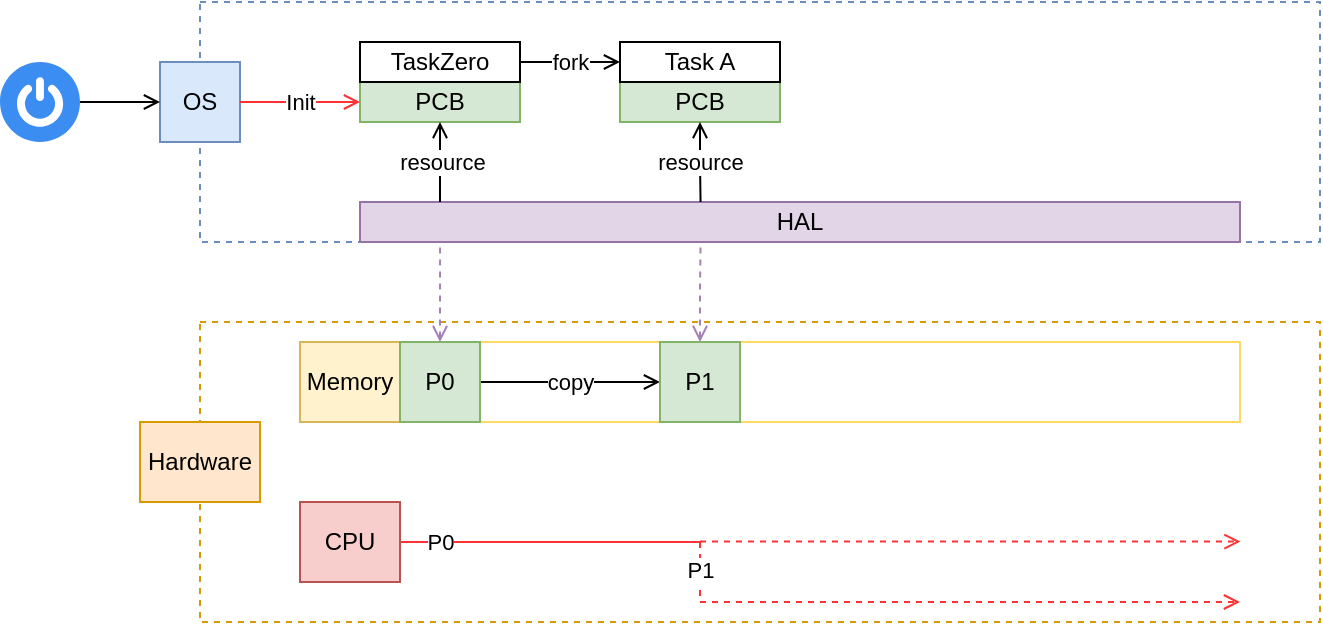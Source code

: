 <mxfile version="22.1.5" type="github">
  <diagram name="第 1 页" id="RCEsAeR_6kEGoFbnVj3r">
    <mxGraphModel dx="965" dy="523" grid="1" gridSize="10" guides="1" tooltips="1" connect="1" arrows="1" fold="1" page="1" pageScale="1" pageWidth="827" pageHeight="1169" math="0" shadow="0">
      <root>
        <mxCell id="0" />
        <mxCell id="1" parent="0" />
        <mxCell id="O4WzFT8B_sTA61EFraeZ-23" value="" style="rounded=0;whiteSpace=wrap;html=1;dashed=1;fillColor=#FFFFFF;strokeColor=#6c8ebf;" vertex="1" parent="1">
          <mxGeometry x="200" y="120" width="560" height="120" as="geometry" />
        </mxCell>
        <mxCell id="O4WzFT8B_sTA61EFraeZ-2" value="OS" style="rounded=0;whiteSpace=wrap;html=1;fillColor=#dae8fc;strokeColor=#6c8ebf;" vertex="1" parent="1">
          <mxGeometry x="180" y="150" width="40" height="40" as="geometry" />
        </mxCell>
        <mxCell id="O4WzFT8B_sTA61EFraeZ-5" value="" style="edgeStyle=orthogonalEdgeStyle;rounded=0;orthogonalLoop=1;jettySize=auto;html=1;endArrow=open;endFill=0;" edge="1" parent="1" source="O4WzFT8B_sTA61EFraeZ-4" target="O4WzFT8B_sTA61EFraeZ-2">
          <mxGeometry relative="1" as="geometry" />
        </mxCell>
        <mxCell id="O4WzFT8B_sTA61EFraeZ-4" value="" style="sketch=0;html=1;aspect=fixed;strokeColor=none;shadow=0;fillColor=#3B8DF1;verticalAlign=top;labelPosition=center;verticalLabelPosition=bottom;shape=mxgraph.gcp2.a7_power" vertex="1" parent="1">
          <mxGeometry x="100" y="150" width="40" height="40" as="geometry" />
        </mxCell>
        <mxCell id="O4WzFT8B_sTA61EFraeZ-8" value="" style="rounded=0;whiteSpace=wrap;html=1;fillColor=none;strokeColor=#d79b00;dashed=1;" vertex="1" parent="1">
          <mxGeometry x="200" y="280" width="560" height="150" as="geometry" />
        </mxCell>
        <mxCell id="O4WzFT8B_sTA61EFraeZ-9" value="HAL" style="rounded=0;whiteSpace=wrap;html=1;fillColor=#e1d5e7;strokeColor=#9673a6;" vertex="1" parent="1">
          <mxGeometry x="280" y="220" width="440" height="20" as="geometry" />
        </mxCell>
        <mxCell id="O4WzFT8B_sTA61EFraeZ-17" value="PCB" style="rounded=0;whiteSpace=wrap;html=1;fillColor=#d5e8d4;strokeColor=#82b366;" vertex="1" parent="1">
          <mxGeometry x="280" y="160" width="80" height="20" as="geometry" />
        </mxCell>
        <mxCell id="O4WzFT8B_sTA61EFraeZ-31" value="Init" style="edgeStyle=orthogonalEdgeStyle;rounded=0;orthogonalLoop=1;jettySize=auto;html=1;exitX=1;exitY=0.5;exitDx=0;exitDy=0;entryX=0;entryY=0.5;entryDx=0;entryDy=0;endArrow=open;endFill=0;strokeColor=#FF3333;" edge="1" parent="1" source="O4WzFT8B_sTA61EFraeZ-2" target="O4WzFT8B_sTA61EFraeZ-17">
          <mxGeometry relative="1" as="geometry">
            <mxPoint x="220" y="170" as="sourcePoint" />
            <mxPoint x="260" y="170" as="targetPoint" />
            <mxPoint as="offset" />
          </mxGeometry>
        </mxCell>
        <mxCell id="O4WzFT8B_sTA61EFraeZ-52" value="fork" style="edgeStyle=orthogonalEdgeStyle;rounded=0;orthogonalLoop=1;jettySize=auto;html=1;exitX=1;exitY=0.5;exitDx=0;exitDy=0;entryX=0;entryY=0.5;entryDx=0;entryDy=0;endArrow=open;endFill=0;" edge="1" parent="1" source="O4WzFT8B_sTA61EFraeZ-29" target="O4WzFT8B_sTA61EFraeZ-35">
          <mxGeometry relative="1" as="geometry" />
        </mxCell>
        <mxCell id="O4WzFT8B_sTA61EFraeZ-29" value="TaskZero" style="rounded=0;whiteSpace=wrap;html=1;" vertex="1" parent="1">
          <mxGeometry x="280" y="140" width="80" height="20" as="geometry" />
        </mxCell>
        <mxCell id="O4WzFT8B_sTA61EFraeZ-34" value="PCB" style="rounded=0;whiteSpace=wrap;html=1;fillColor=#d5e8d4;strokeColor=#82b366;" vertex="1" parent="1">
          <mxGeometry x="410" y="160" width="80" height="20" as="geometry" />
        </mxCell>
        <mxCell id="O4WzFT8B_sTA61EFraeZ-35" value="Task A" style="rounded=0;whiteSpace=wrap;html=1;" vertex="1" parent="1">
          <mxGeometry x="410" y="140" width="80" height="20" as="geometry" />
        </mxCell>
        <mxCell id="O4WzFT8B_sTA61EFraeZ-58" value="P0" style="edgeStyle=orthogonalEdgeStyle;rounded=0;orthogonalLoop=1;jettySize=auto;html=1;exitX=1;exitY=0.5;exitDx=0;exitDy=0;endArrow=none;endFill=0;strokeColor=#FF3333;" edge="1" parent="1" source="O4WzFT8B_sTA61EFraeZ-46">
          <mxGeometry x="-0.734" relative="1" as="geometry">
            <mxPoint x="450" y="390" as="targetPoint" />
            <mxPoint as="offset" />
          </mxGeometry>
        </mxCell>
        <mxCell id="O4WzFT8B_sTA61EFraeZ-46" value="CPU" style="rounded=0;whiteSpace=wrap;html=1;fillColor=#f8cecc;strokeColor=#b85450;" vertex="1" parent="1">
          <mxGeometry x="250" y="370" width="50" height="40" as="geometry" />
        </mxCell>
        <mxCell id="O4WzFT8B_sTA61EFraeZ-47" value="&lt;div class=&quot;lake-content&quot;&gt;Hardware&lt;/div&gt;" style="rounded=0;whiteSpace=wrap;html=1;fillColor=#ffe6cc;strokeColor=#d79b00;" vertex="1" parent="1">
          <mxGeometry x="170" y="330" width="60" height="40" as="geometry" />
        </mxCell>
        <mxCell id="O4WzFT8B_sTA61EFraeZ-50" value="Memory" style="rounded=0;whiteSpace=wrap;html=1;fillColor=#fff2cc;strokeColor=#d6b656;" vertex="1" parent="1">
          <mxGeometry x="250" y="290" width="50" height="40" as="geometry" />
        </mxCell>
        <mxCell id="O4WzFT8B_sTA61EFraeZ-53" value="resource" style="edgeStyle=orthogonalEdgeStyle;rounded=0;orthogonalLoop=1;jettySize=auto;html=1;exitX=0.5;exitY=1;exitDx=0;exitDy=0;endArrow=none;endFill=0;startArrow=open;startFill=0;" edge="1" parent="1" source="O4WzFT8B_sTA61EFraeZ-17">
          <mxGeometry relative="1" as="geometry">
            <mxPoint x="320" y="220" as="targetPoint" />
          </mxGeometry>
        </mxCell>
        <mxCell id="O4WzFT8B_sTA61EFraeZ-54" value="" style="rounded=0;whiteSpace=wrap;html=1;fillColor=none;strokeColor=#FFD966;" vertex="1" parent="1">
          <mxGeometry x="300" y="290" width="420" height="40" as="geometry" />
        </mxCell>
        <mxCell id="O4WzFT8B_sTA61EFraeZ-61" value="copy" style="edgeStyle=orthogonalEdgeStyle;rounded=0;orthogonalLoop=1;jettySize=auto;html=1;exitX=1;exitY=0.5;exitDx=0;exitDy=0;endArrow=open;endFill=0;" edge="1" parent="1" source="O4WzFT8B_sTA61EFraeZ-55" target="O4WzFT8B_sTA61EFraeZ-56">
          <mxGeometry relative="1" as="geometry" />
        </mxCell>
        <mxCell id="O4WzFT8B_sTA61EFraeZ-55" value="P0" style="rounded=0;whiteSpace=wrap;html=1;fillColor=#d5e8d4;strokeColor=#82b366;shadow=0;" vertex="1" parent="1">
          <mxGeometry x="300" y="290" width="40" height="40" as="geometry" />
        </mxCell>
        <mxCell id="O4WzFT8B_sTA61EFraeZ-56" value="P1" style="rounded=0;whiteSpace=wrap;html=1;fillColor=#d5e8d4;strokeColor=#82b366;" vertex="1" parent="1">
          <mxGeometry x="430" y="290" width="40" height="40" as="geometry" />
        </mxCell>
        <mxCell id="O4WzFT8B_sTA61EFraeZ-57" value="resource" style="edgeStyle=orthogonalEdgeStyle;rounded=0;orthogonalLoop=1;jettySize=auto;html=1;exitX=0.5;exitY=1;exitDx=0;exitDy=0;entryX=0.387;entryY=0;entryDx=0;entryDy=0;entryPerimeter=0;endArrow=none;endFill=0;startArrow=open;startFill=0;" edge="1" parent="1" source="O4WzFT8B_sTA61EFraeZ-34" target="O4WzFT8B_sTA61EFraeZ-9">
          <mxGeometry relative="1" as="geometry" />
        </mxCell>
        <mxCell id="O4WzFT8B_sTA61EFraeZ-59" value="" style="edgeStyle=orthogonalEdgeStyle;rounded=0;orthogonalLoop=1;jettySize=auto;html=1;exitX=0.5;exitY=0;exitDx=0;exitDy=0;entryX=0.091;entryY=1;entryDx=0;entryDy=0;entryPerimeter=0;endArrow=none;endFill=0;strokeColor=#A680B8;startArrow=open;startFill=0;dashed=1;" edge="1" parent="1" source="O4WzFT8B_sTA61EFraeZ-55" target="O4WzFT8B_sTA61EFraeZ-9">
          <mxGeometry relative="1" as="geometry" />
        </mxCell>
        <mxCell id="O4WzFT8B_sTA61EFraeZ-62" value="" style="edgeStyle=orthogonalEdgeStyle;rounded=0;orthogonalLoop=1;jettySize=auto;html=1;exitX=0.5;exitY=0;exitDx=0;exitDy=0;entryX=0.387;entryY=1;entryDx=0;entryDy=0;entryPerimeter=0;endArrow=none;endFill=0;strokeColor=#A680B8;startArrow=open;startFill=0;dashed=1;" edge="1" parent="1" source="O4WzFT8B_sTA61EFraeZ-56" target="O4WzFT8B_sTA61EFraeZ-9">
          <mxGeometry relative="1" as="geometry" />
        </mxCell>
        <mxCell id="O4WzFT8B_sTA61EFraeZ-63" value="P1" style="edgeStyle=orthogonalEdgeStyle;rounded=0;orthogonalLoop=1;jettySize=auto;html=1;endArrow=open;endFill=0;strokeColor=#FF3333;dashed=1;" edge="1" parent="1">
          <mxGeometry x="-0.911" relative="1" as="geometry">
            <mxPoint x="720" y="420" as="targetPoint" />
            <mxPoint x="450" y="390" as="sourcePoint" />
            <mxPoint as="offset" />
            <Array as="points">
              <mxPoint x="450" y="420" />
            </Array>
          </mxGeometry>
        </mxCell>
        <mxCell id="O4WzFT8B_sTA61EFraeZ-65" value="" style="edgeStyle=orthogonalEdgeStyle;rounded=0;orthogonalLoop=1;jettySize=auto;html=1;exitX=1;exitY=0.5;exitDx=0;exitDy=0;endArrow=open;endFill=0;strokeColor=#FF3333;entryX=0.929;entryY=0.732;entryDx=0;entryDy=0;entryPerimeter=0;dashed=1;" edge="1" parent="1">
          <mxGeometry x="-0.905" relative="1" as="geometry">
            <mxPoint x="720.24" y="389.8" as="targetPoint" />
            <mxPoint x="450" y="389.76" as="sourcePoint" />
            <mxPoint as="offset" />
            <Array as="points">
              <mxPoint x="460" y="390" />
              <mxPoint x="460" y="390" />
            </Array>
          </mxGeometry>
        </mxCell>
      </root>
    </mxGraphModel>
  </diagram>
</mxfile>
